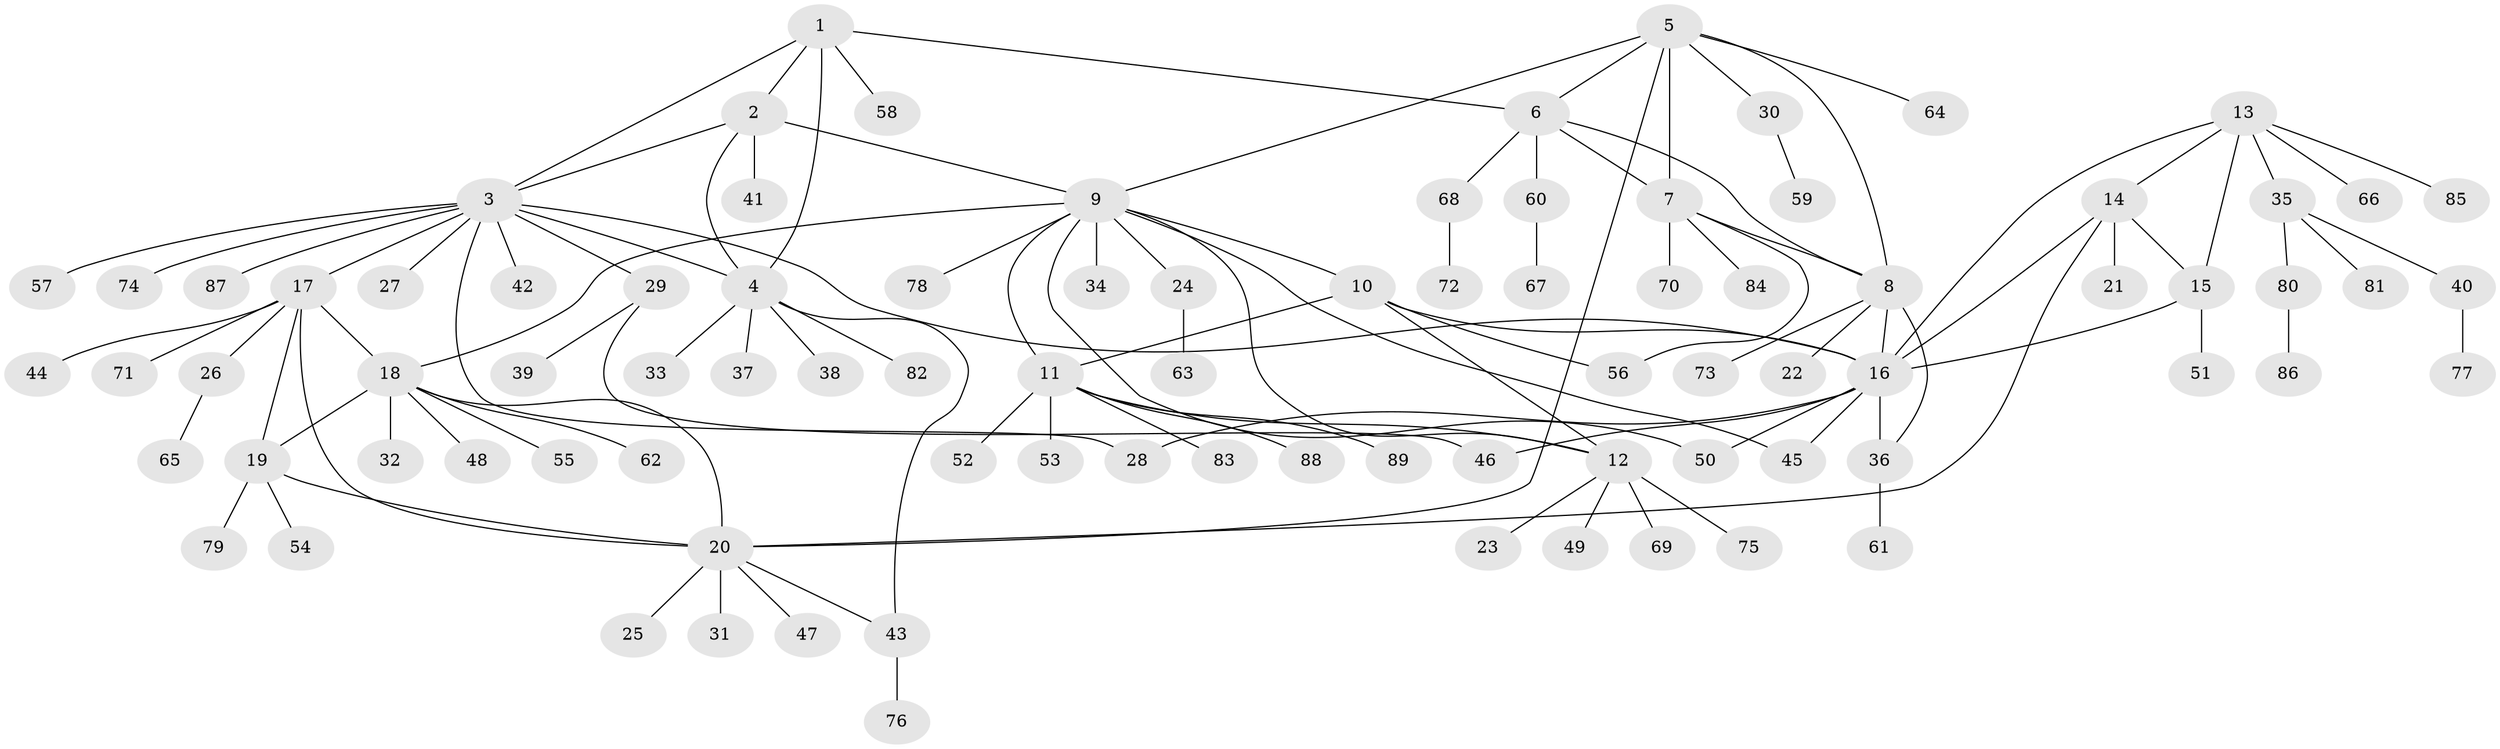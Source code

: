 // coarse degree distribution, {5: 0.018867924528301886, 7: 0.05660377358490566, 1: 0.7924528301886793, 8: 0.018867924528301886, 12: 0.018867924528301886, 6: 0.018867924528301886, 16: 0.018867924528301886, 2: 0.03773584905660377, 4: 0.018867924528301886}
// Generated by graph-tools (version 1.1) at 2025/57/03/04/25 21:57:29]
// undirected, 89 vertices, 116 edges
graph export_dot {
graph [start="1"]
  node [color=gray90,style=filled];
  1;
  2;
  3;
  4;
  5;
  6;
  7;
  8;
  9;
  10;
  11;
  12;
  13;
  14;
  15;
  16;
  17;
  18;
  19;
  20;
  21;
  22;
  23;
  24;
  25;
  26;
  27;
  28;
  29;
  30;
  31;
  32;
  33;
  34;
  35;
  36;
  37;
  38;
  39;
  40;
  41;
  42;
  43;
  44;
  45;
  46;
  47;
  48;
  49;
  50;
  51;
  52;
  53;
  54;
  55;
  56;
  57;
  58;
  59;
  60;
  61;
  62;
  63;
  64;
  65;
  66;
  67;
  68;
  69;
  70;
  71;
  72;
  73;
  74;
  75;
  76;
  77;
  78;
  79;
  80;
  81;
  82;
  83;
  84;
  85;
  86;
  87;
  88;
  89;
  1 -- 2;
  1 -- 3;
  1 -- 4;
  1 -- 6;
  1 -- 58;
  2 -- 3;
  2 -- 4;
  2 -- 9;
  2 -- 41;
  3 -- 4;
  3 -- 16;
  3 -- 17;
  3 -- 27;
  3 -- 28;
  3 -- 29;
  3 -- 42;
  3 -- 57;
  3 -- 74;
  3 -- 87;
  4 -- 33;
  4 -- 37;
  4 -- 38;
  4 -- 43;
  4 -- 82;
  5 -- 6;
  5 -- 7;
  5 -- 8;
  5 -- 9;
  5 -- 20;
  5 -- 30;
  5 -- 64;
  6 -- 7;
  6 -- 8;
  6 -- 60;
  6 -- 68;
  7 -- 8;
  7 -- 56;
  7 -- 70;
  7 -- 84;
  8 -- 16;
  8 -- 22;
  8 -- 36;
  8 -- 73;
  9 -- 10;
  9 -- 11;
  9 -- 12;
  9 -- 18;
  9 -- 24;
  9 -- 34;
  9 -- 45;
  9 -- 50;
  9 -- 78;
  10 -- 11;
  10 -- 12;
  10 -- 16;
  10 -- 56;
  11 -- 12;
  11 -- 52;
  11 -- 53;
  11 -- 83;
  11 -- 88;
  11 -- 89;
  12 -- 23;
  12 -- 49;
  12 -- 69;
  12 -- 75;
  13 -- 14;
  13 -- 15;
  13 -- 16;
  13 -- 35;
  13 -- 66;
  13 -- 85;
  14 -- 15;
  14 -- 16;
  14 -- 20;
  14 -- 21;
  15 -- 16;
  15 -- 51;
  16 -- 28;
  16 -- 36;
  16 -- 45;
  16 -- 46;
  16 -- 50;
  17 -- 18;
  17 -- 19;
  17 -- 20;
  17 -- 26;
  17 -- 44;
  17 -- 71;
  18 -- 19;
  18 -- 20;
  18 -- 32;
  18 -- 48;
  18 -- 55;
  18 -- 62;
  19 -- 20;
  19 -- 54;
  19 -- 79;
  20 -- 25;
  20 -- 31;
  20 -- 43;
  20 -- 47;
  24 -- 63;
  26 -- 65;
  29 -- 39;
  29 -- 46;
  30 -- 59;
  35 -- 40;
  35 -- 80;
  35 -- 81;
  36 -- 61;
  40 -- 77;
  43 -- 76;
  60 -- 67;
  68 -- 72;
  80 -- 86;
}
